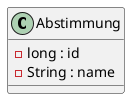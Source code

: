 @startuml
'https://plantuml.com/sequence-diagram

class Abstimmung{
-long : id
-String : name

}
@enduml